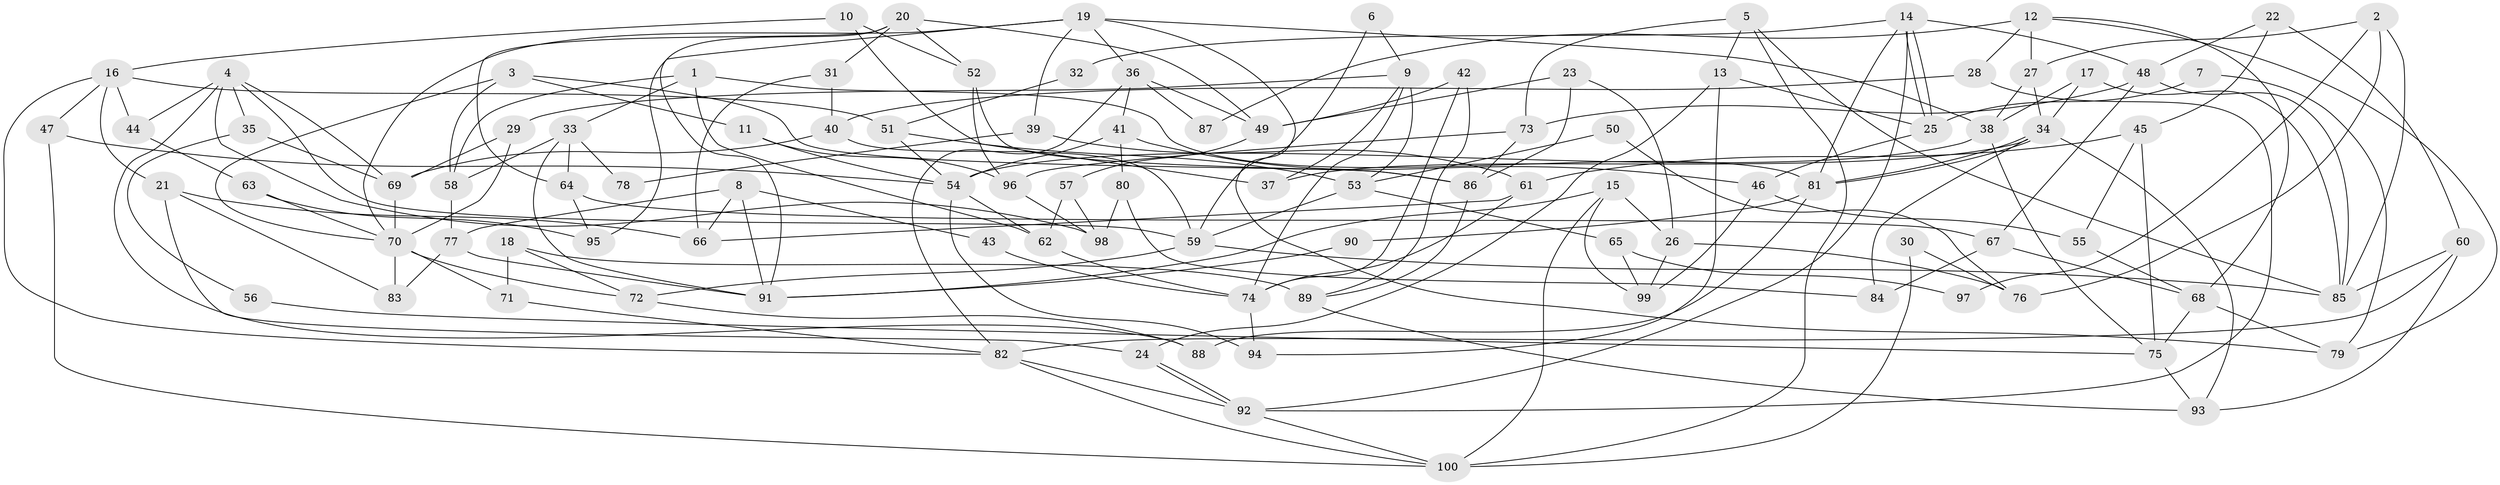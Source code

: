// Generated by graph-tools (version 1.1) at 2025/38/02/21/25 10:38:59]
// undirected, 100 vertices, 200 edges
graph export_dot {
graph [start="1"]
  node [color=gray90,style=filled];
  1;
  2;
  3;
  4;
  5;
  6;
  7;
  8;
  9;
  10;
  11;
  12;
  13;
  14;
  15;
  16;
  17;
  18;
  19;
  20;
  21;
  22;
  23;
  24;
  25;
  26;
  27;
  28;
  29;
  30;
  31;
  32;
  33;
  34;
  35;
  36;
  37;
  38;
  39;
  40;
  41;
  42;
  43;
  44;
  45;
  46;
  47;
  48;
  49;
  50;
  51;
  52;
  53;
  54;
  55;
  56;
  57;
  58;
  59;
  60;
  61;
  62;
  63;
  64;
  65;
  66;
  67;
  68;
  69;
  70;
  71;
  72;
  73;
  74;
  75;
  76;
  77;
  78;
  79;
  80;
  81;
  82;
  83;
  84;
  85;
  86;
  87;
  88;
  89;
  90;
  91;
  92;
  93;
  94;
  95;
  96;
  97;
  98;
  99;
  100;
  1 -- 81;
  1 -- 33;
  1 -- 58;
  1 -- 62;
  2 -- 85;
  2 -- 27;
  2 -- 76;
  2 -- 97;
  3 -- 58;
  3 -- 11;
  3 -- 70;
  3 -- 86;
  4 -- 88;
  4 -- 59;
  4 -- 35;
  4 -- 44;
  4 -- 69;
  4 -- 98;
  5 -- 13;
  5 -- 85;
  5 -- 73;
  5 -- 100;
  6 -- 59;
  6 -- 9;
  7 -- 79;
  7 -- 25;
  8 -- 91;
  8 -- 77;
  8 -- 43;
  8 -- 66;
  9 -- 37;
  9 -- 74;
  9 -- 29;
  9 -- 53;
  10 -- 52;
  10 -- 16;
  10 -- 37;
  11 -- 54;
  11 -- 96;
  12 -- 28;
  12 -- 79;
  12 -- 27;
  12 -- 68;
  12 -- 87;
  13 -- 25;
  13 -- 24;
  13 -- 94;
  14 -- 25;
  14 -- 25;
  14 -- 92;
  14 -- 32;
  14 -- 48;
  14 -- 81;
  15 -- 91;
  15 -- 100;
  15 -- 26;
  15 -- 99;
  16 -- 51;
  16 -- 44;
  16 -- 21;
  16 -- 47;
  16 -- 82;
  17 -- 38;
  17 -- 34;
  17 -- 85;
  18 -- 72;
  18 -- 71;
  18 -- 89;
  19 -- 36;
  19 -- 70;
  19 -- 38;
  19 -- 39;
  19 -- 79;
  19 -- 95;
  20 -- 52;
  20 -- 49;
  20 -- 31;
  20 -- 64;
  20 -- 91;
  21 -- 66;
  21 -- 24;
  21 -- 83;
  22 -- 48;
  22 -- 60;
  22 -- 45;
  23 -- 86;
  23 -- 49;
  23 -- 26;
  24 -- 92;
  24 -- 92;
  25 -- 46;
  26 -- 76;
  26 -- 99;
  27 -- 34;
  27 -- 38;
  28 -- 40;
  28 -- 92;
  29 -- 70;
  29 -- 69;
  30 -- 76;
  30 -- 100;
  31 -- 66;
  31 -- 40;
  32 -- 51;
  33 -- 91;
  33 -- 64;
  33 -- 58;
  33 -- 78;
  34 -- 93;
  34 -- 81;
  34 -- 81;
  34 -- 37;
  34 -- 84;
  35 -- 69;
  35 -- 56;
  36 -- 82;
  36 -- 41;
  36 -- 49;
  36 -- 87;
  38 -- 54;
  38 -- 75;
  39 -- 61;
  39 -- 78;
  40 -- 69;
  40 -- 59;
  41 -- 80;
  41 -- 54;
  41 -- 46;
  42 -- 89;
  42 -- 74;
  42 -- 49;
  43 -- 74;
  44 -- 63;
  45 -- 75;
  45 -- 55;
  45 -- 61;
  46 -- 99;
  46 -- 55;
  47 -- 100;
  47 -- 54;
  48 -- 85;
  48 -- 67;
  48 -- 73;
  49 -- 57;
  50 -- 76;
  50 -- 53;
  51 -- 53;
  51 -- 54;
  52 -- 96;
  52 -- 86;
  53 -- 59;
  53 -- 65;
  54 -- 62;
  54 -- 94;
  55 -- 68;
  56 -- 75;
  57 -- 62;
  57 -- 98;
  58 -- 77;
  59 -- 85;
  59 -- 72;
  60 -- 82;
  60 -- 93;
  60 -- 85;
  61 -- 74;
  61 -- 66;
  62 -- 74;
  63 -- 95;
  63 -- 70;
  64 -- 67;
  64 -- 95;
  65 -- 99;
  65 -- 97;
  67 -- 68;
  67 -- 84;
  68 -- 75;
  68 -- 79;
  69 -- 70;
  70 -- 71;
  70 -- 72;
  70 -- 83;
  71 -- 82;
  72 -- 88;
  73 -- 86;
  73 -- 96;
  74 -- 94;
  75 -- 93;
  77 -- 83;
  77 -- 91;
  80 -- 98;
  80 -- 84;
  81 -- 88;
  81 -- 90;
  82 -- 92;
  82 -- 100;
  86 -- 89;
  89 -- 93;
  90 -- 91;
  92 -- 100;
  96 -- 98;
}
